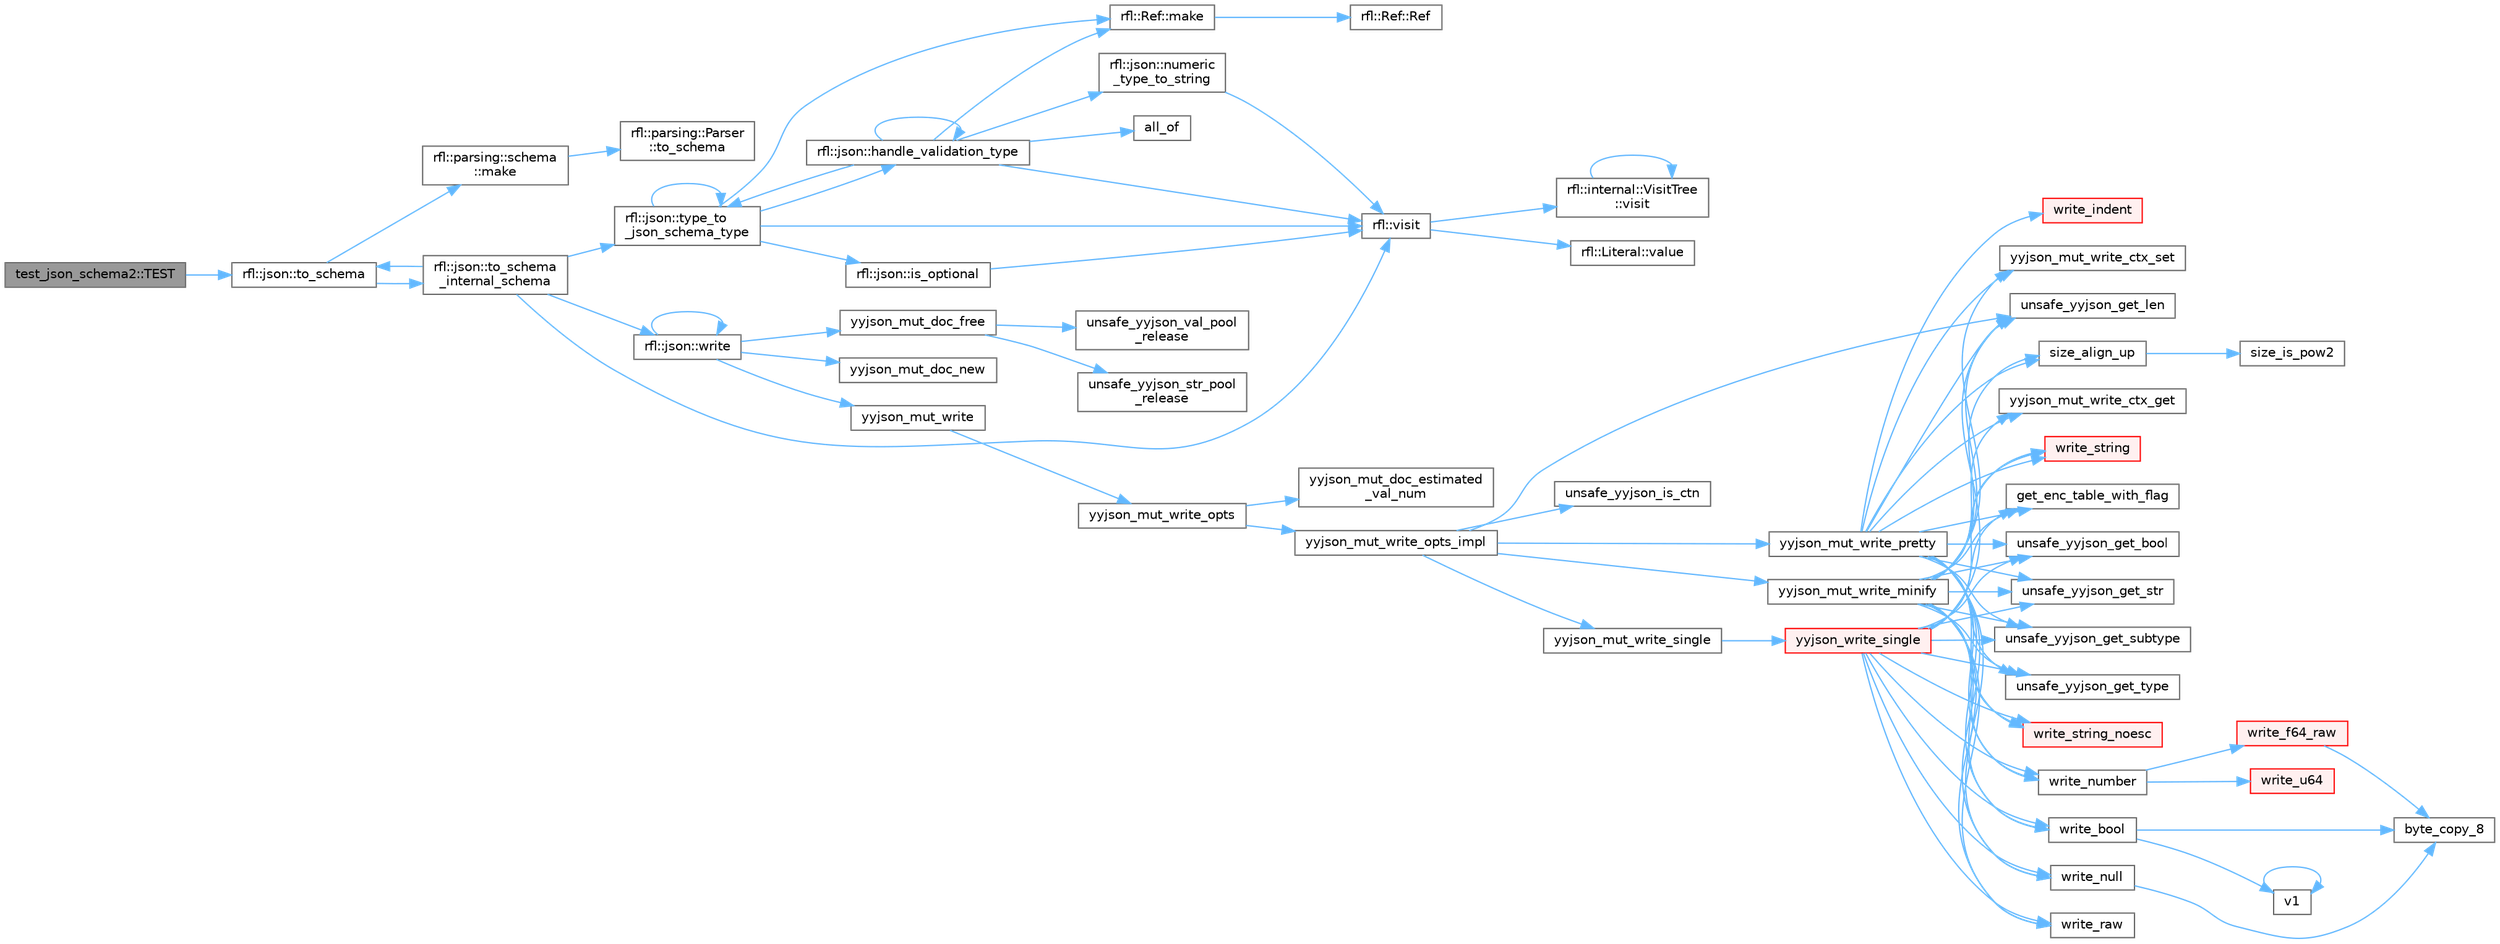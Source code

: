 digraph "test_json_schema2::TEST"
{
 // LATEX_PDF_SIZE
  bgcolor="transparent";
  edge [fontname=Helvetica,fontsize=10,labelfontname=Helvetica,labelfontsize=10];
  node [fontname=Helvetica,fontsize=10,shape=box,height=0.2,width=0.4];
  rankdir="LR";
  Node1 [id="Node000001",label="test_json_schema2::TEST",height=0.2,width=0.4,color="gray40", fillcolor="grey60", style="filled", fontcolor="black",tooltip=" "];
  Node1 -> Node2 [id="edge1_Node000001_Node000002",color="steelblue1",style="solid",tooltip=" "];
  Node2 [id="Node000002",label="rfl::json::to_schema",height=0.2,width=0.4,color="grey40", fillcolor="white", style="filled",URL="$namespacerfl_1_1json.html#a88db200032568f881dc57ded6b138608",tooltip="Returns the JSON schema for a class."];
  Node2 -> Node3 [id="edge2_Node000002_Node000003",color="steelblue1",style="solid",tooltip=" "];
  Node3 [id="Node000003",label="rfl::parsing::schema\l::make",height=0.2,width=0.4,color="grey40", fillcolor="white", style="filled",URL="$namespacerfl_1_1parsing_1_1schema.html#abde3ab3b84d1e866390452a4bcd9f414",tooltip=" "];
  Node3 -> Node4 [id="edge3_Node000003_Node000004",color="steelblue1",style="solid",tooltip=" "];
  Node4 [id="Node000004",label="rfl::parsing::Parser\l::to_schema",height=0.2,width=0.4,color="grey40", fillcolor="white", style="filled",URL="$structrfl_1_1parsing_1_1_parser.html#a1dafff3e2ac5cc6e4cf8472870a2481f",tooltip="Generates a schema for the underlying type."];
  Node2 -> Node5 [id="edge4_Node000002_Node000005",color="steelblue1",style="solid",tooltip=" "];
  Node5 [id="Node000005",label="rfl::json::to_schema\l_internal_schema",height=0.2,width=0.4,color="grey40", fillcolor="white", style="filled",URL="$namespacerfl_1_1json.html#a5a448f8d05a77ab8f70f982d62714e66",tooltip=" "];
  Node5 -> Node2 [id="edge5_Node000005_Node000002",color="steelblue1",style="solid",tooltip=" "];
  Node5 -> Node6 [id="edge6_Node000005_Node000006",color="steelblue1",style="solid",tooltip=" "];
  Node6 [id="Node000006",label="rfl::json::type_to\l_json_schema_type",height=0.2,width=0.4,color="grey40", fillcolor="white", style="filled",URL="$namespacerfl_1_1json.html#ae24022808448723f3e324e1230f283bc",tooltip=" "];
  Node6 -> Node7 [id="edge7_Node000006_Node000007",color="steelblue1",style="solid",tooltip=" "];
  Node7 [id="Node000007",label="rfl::json::handle_validation_type",height=0.2,width=0.4,color="grey40", fillcolor="white", style="filled",URL="$namespacerfl_1_1json.html#a2381abd4d0fd6f7a01e859a39affd539",tooltip=" "];
  Node7 -> Node8 [id="edge8_Node000007_Node000008",color="steelblue1",style="solid",tooltip=" "];
  Node8 [id="Node000008",label="all_of",height=0.2,width=0.4,color="grey40", fillcolor="white", style="filled",URL="$test__container__move__support_8h.html#a4c146b974f38f6dd39c7b6adfbc471b1",tooltip=" "];
  Node7 -> Node7 [id="edge9_Node000007_Node000007",color="steelblue1",style="solid",tooltip=" "];
  Node7 -> Node9 [id="edge10_Node000007_Node000009",color="steelblue1",style="solid",tooltip=" "];
  Node9 [id="Node000009",label="rfl::Ref::make",height=0.2,width=0.4,color="grey40", fillcolor="white", style="filled",URL="$classrfl_1_1_ref.html#a1501cd0fd114b2dd113fb3abe974275d",tooltip=" "];
  Node9 -> Node10 [id="edge11_Node000009_Node000010",color="steelblue1",style="solid",tooltip=" "];
  Node10 [id="Node000010",label="rfl::Ref::Ref",height=0.2,width=0.4,color="grey40", fillcolor="white", style="filled",URL="$classrfl_1_1_ref.html#a157d7b0b3b1bc2b0833c0843bf056d04",tooltip=" "];
  Node7 -> Node11 [id="edge12_Node000007_Node000011",color="steelblue1",style="solid",tooltip=" "];
  Node11 [id="Node000011",label="rfl::json::numeric\l_type_to_string",height=0.2,width=0.4,color="grey40", fillcolor="white", style="filled",URL="$namespacerfl_1_1json.html#aae763c97ab6ad93b8ff7d38a79539cb7",tooltip=" "];
  Node11 -> Node12 [id="edge13_Node000011_Node000012",color="steelblue1",style="solid",tooltip=" "];
  Node12 [id="Node000012",label="rfl::visit",height=0.2,width=0.4,color="grey40", fillcolor="white", style="filled",URL="$namespacerfl.html#ab818223fa1c483a720a5004db13c118b",tooltip=" "];
  Node12 -> Node13 [id="edge14_Node000012_Node000013",color="steelblue1",style="solid",tooltip=" "];
  Node13 [id="Node000013",label="rfl::Literal::value",height=0.2,width=0.4,color="grey40", fillcolor="white", style="filled",URL="$classrfl_1_1_literal.html#a12e1ef9245686c82fd03d9488a06249e",tooltip="Returns the value actually contained in the Literal."];
  Node12 -> Node14 [id="edge15_Node000012_Node000014",color="steelblue1",style="solid",tooltip=" "];
  Node14 [id="Node000014",label="rfl::internal::VisitTree\l::visit",height=0.2,width=0.4,color="grey40", fillcolor="white", style="filled",URL="$structrfl_1_1internal_1_1_visit_tree.html#a0f788884e011cf44fa9ed4f9b80d1bd8",tooltip="Evaluates a visitor pattern using a tree-like structure."];
  Node14 -> Node14 [id="edge16_Node000014_Node000014",color="steelblue1",style="solid",tooltip=" "];
  Node7 -> Node6 [id="edge17_Node000007_Node000006",color="steelblue1",style="solid",tooltip=" "];
  Node7 -> Node12 [id="edge18_Node000007_Node000012",color="steelblue1",style="solid",tooltip=" "];
  Node6 -> Node15 [id="edge19_Node000006_Node000015",color="steelblue1",style="solid",tooltip=" "];
  Node15 [id="Node000015",label="rfl::json::is_optional",height=0.2,width=0.4,color="grey40", fillcolor="white", style="filled",URL="$namespacerfl_1_1json.html#ae66a76b77665e87a609f2881f9e17dd0",tooltip=" "];
  Node15 -> Node12 [id="edge20_Node000015_Node000012",color="steelblue1",style="solid",tooltip=" "];
  Node6 -> Node9 [id="edge21_Node000006_Node000009",color="steelblue1",style="solid",tooltip=" "];
  Node6 -> Node6 [id="edge22_Node000006_Node000006",color="steelblue1",style="solid",tooltip=" "];
  Node6 -> Node12 [id="edge23_Node000006_Node000012",color="steelblue1",style="solid",tooltip=" "];
  Node5 -> Node12 [id="edge24_Node000005_Node000012",color="steelblue1",style="solid",tooltip=" "];
  Node5 -> Node16 [id="edge25_Node000005_Node000016",color="steelblue1",style="solid",tooltip=" "];
  Node16 [id="Node000016",label="rfl::json::write",height=0.2,width=0.4,color="grey40", fillcolor="white", style="filled",URL="$namespacerfl_1_1json.html#af39a23539424555b8c970d12a58e547f",tooltip="Returns a JSON string."];
  Node16 -> Node16 [id="edge26_Node000016_Node000016",color="steelblue1",style="solid",tooltip=" "];
  Node16 -> Node17 [id="edge27_Node000016_Node000017",color="steelblue1",style="solid",tooltip=" "];
  Node17 [id="Node000017",label="yyjson_mut_doc_free",height=0.2,width=0.4,color="grey40", fillcolor="white", style="filled",URL="$yyjson_8c.html#a473b53dd223f25a117a6fe3b543bfdb1",tooltip=" "];
  Node17 -> Node18 [id="edge28_Node000017_Node000018",color="steelblue1",style="solid",tooltip=" "];
  Node18 [id="Node000018",label="unsafe_yyjson_str_pool\l_release",height=0.2,width=0.4,color="grey40", fillcolor="white", style="filled",URL="$yyjson_8c.html#a68827985804124f8d26d256b07877cf9",tooltip=" "];
  Node17 -> Node19 [id="edge29_Node000017_Node000019",color="steelblue1",style="solid",tooltip=" "];
  Node19 [id="Node000019",label="unsafe_yyjson_val_pool\l_release",height=0.2,width=0.4,color="grey40", fillcolor="white", style="filled",URL="$yyjson_8c.html#a423ab190d8ce947af71ff1a45ab76805",tooltip=" "];
  Node16 -> Node20 [id="edge30_Node000016_Node000020",color="steelblue1",style="solid",tooltip=" "];
  Node20 [id="Node000020",label="yyjson_mut_doc_new",height=0.2,width=0.4,color="grey40", fillcolor="white", style="filled",URL="$yyjson_8c.html#a94a8c1c5f4e47e11e268d7f4c0e4cb1a",tooltip=" "];
  Node16 -> Node21 [id="edge31_Node000016_Node000021",color="steelblue1",style="solid",tooltip=" "];
  Node21 [id="Node000021",label="yyjson_mut_write",height=0.2,width=0.4,color="grey40", fillcolor="white", style="filled",URL="$yyjson_8h.html#a881e2ee3f487385810829df8bc675f1f",tooltip=" "];
  Node21 -> Node22 [id="edge32_Node000021_Node000022",color="steelblue1",style="solid",tooltip=" "];
  Node22 [id="Node000022",label="yyjson_mut_write_opts",height=0.2,width=0.4,color="grey40", fillcolor="white", style="filled",URL="$yyjson_8c.html#a43932e149602ddfcd9257648ea36e553",tooltip=" "];
  Node22 -> Node23 [id="edge33_Node000022_Node000023",color="steelblue1",style="solid",tooltip=" "];
  Node23 [id="Node000023",label="yyjson_mut_doc_estimated\l_val_num",height=0.2,width=0.4,color="grey40", fillcolor="white", style="filled",URL="$yyjson_8c.html#ac9cfbe501c1317baf92c53571c7333ee",tooltip=" "];
  Node22 -> Node24 [id="edge34_Node000022_Node000024",color="steelblue1",style="solid",tooltip=" "];
  Node24 [id="Node000024",label="yyjson_mut_write_opts_impl",height=0.2,width=0.4,color="grey40", fillcolor="white", style="filled",URL="$yyjson_8c.html#a9419498fed912dda63693d15ff91c74c",tooltip=" "];
  Node24 -> Node25 [id="edge35_Node000024_Node000025",color="steelblue1",style="solid",tooltip=" "];
  Node25 [id="Node000025",label="unsafe_yyjson_get_len",height=0.2,width=0.4,color="grey40", fillcolor="white", style="filled",URL="$yyjson_8h.html#a445bf8a7f9981e4797bf95db944ddf8f",tooltip=" "];
  Node24 -> Node26 [id="edge36_Node000024_Node000026",color="steelblue1",style="solid",tooltip=" "];
  Node26 [id="Node000026",label="unsafe_yyjson_is_ctn",height=0.2,width=0.4,color="grey40", fillcolor="white", style="filled",URL="$yyjson_8h.html#afe1e8995e63d29297d569c4a848bf5a2",tooltip=" "];
  Node24 -> Node27 [id="edge37_Node000024_Node000027",color="steelblue1",style="solid",tooltip=" "];
  Node27 [id="Node000027",label="yyjson_mut_write_minify",height=0.2,width=0.4,color="grey40", fillcolor="white", style="filled",URL="$yyjson_8c.html#a41b0f7caeaed5e6075fdbad6e37daa44",tooltip=" "];
  Node27 -> Node28 [id="edge38_Node000027_Node000028",color="steelblue1",style="solid",tooltip=" "];
  Node28 [id="Node000028",label="get_enc_table_with_flag",height=0.2,width=0.4,color="grey40", fillcolor="white", style="filled",URL="$yyjson_8c.html#a4b810e39a1c70f479ea48f4b6be239b0",tooltip=" "];
  Node27 -> Node29 [id="edge39_Node000027_Node000029",color="steelblue1",style="solid",tooltip=" "];
  Node29 [id="Node000029",label="size_align_up",height=0.2,width=0.4,color="grey40", fillcolor="white", style="filled",URL="$yyjson_8c.html#aee0ecba3f0e01a145a4bd084c40b53b6",tooltip=" "];
  Node29 -> Node30 [id="edge40_Node000029_Node000030",color="steelblue1",style="solid",tooltip=" "];
  Node30 [id="Node000030",label="size_is_pow2",height=0.2,width=0.4,color="grey40", fillcolor="white", style="filled",URL="$yyjson_8c.html#a9c435a75a5fc566d5382ba2646704a18",tooltip=" "];
  Node27 -> Node31 [id="edge41_Node000027_Node000031",color="steelblue1",style="solid",tooltip=" "];
  Node31 [id="Node000031",label="unsafe_yyjson_get_bool",height=0.2,width=0.4,color="grey40", fillcolor="white", style="filled",URL="$yyjson_8h.html#a3ef8c1e13a7f67eead2d945125769f90",tooltip=" "];
  Node27 -> Node25 [id="edge42_Node000027_Node000025",color="steelblue1",style="solid",tooltip=" "];
  Node27 -> Node32 [id="edge43_Node000027_Node000032",color="steelblue1",style="solid",tooltip=" "];
  Node32 [id="Node000032",label="unsafe_yyjson_get_str",height=0.2,width=0.4,color="grey40", fillcolor="white", style="filled",URL="$yyjson_8h.html#a879b3c14194afd5b60d663640998c020",tooltip=" "];
  Node27 -> Node33 [id="edge44_Node000027_Node000033",color="steelblue1",style="solid",tooltip=" "];
  Node33 [id="Node000033",label="unsafe_yyjson_get_subtype",height=0.2,width=0.4,color="grey40", fillcolor="white", style="filled",URL="$yyjson_8h.html#a735848e46f26bfe3dfb333c7f890205e",tooltip=" "];
  Node27 -> Node34 [id="edge45_Node000027_Node000034",color="steelblue1",style="solid",tooltip=" "];
  Node34 [id="Node000034",label="unsafe_yyjson_get_type",height=0.2,width=0.4,color="grey40", fillcolor="white", style="filled",URL="$yyjson_8h.html#a25aa2b2a33dccb9af7da4576b3cbe6ab",tooltip=" "];
  Node27 -> Node35 [id="edge46_Node000027_Node000035",color="steelblue1",style="solid",tooltip=" "];
  Node35 [id="Node000035",label="write_bool",height=0.2,width=0.4,color="grey40", fillcolor="white", style="filled",URL="$yyjson_8c.html#a8f48aafc5963521f3da75e2448f0d084",tooltip=" "];
  Node35 -> Node36 [id="edge47_Node000035_Node000036",color="steelblue1",style="solid",tooltip=" "];
  Node36 [id="Node000036",label="byte_copy_8",height=0.2,width=0.4,color="grey40", fillcolor="white", style="filled",URL="$yyjson_8c.html#a03dd49c937c12d9a85deaac184d25eb9",tooltip=" "];
  Node35 -> Node37 [id="edge48_Node000035_Node000037",color="steelblue1",style="solid",tooltip=" "];
  Node37 [id="Node000037",label="v1",height=0.2,width=0.4,color="grey40", fillcolor="white", style="filled",URL="$_tutorial___reshape_mat2_vec_8cpp.html#a10bd710692c91bc238f2e1da77730678",tooltip=" "];
  Node37 -> Node37 [id="edge49_Node000037_Node000037",color="steelblue1",style="solid",tooltip=" "];
  Node27 -> Node38 [id="edge50_Node000027_Node000038",color="steelblue1",style="solid",tooltip=" "];
  Node38 [id="Node000038",label="write_null",height=0.2,width=0.4,color="grey40", fillcolor="white", style="filled",URL="$yyjson_8c.html#a9ab2502373a7c2ad7decc10b76c47043",tooltip=" "];
  Node38 -> Node36 [id="edge51_Node000038_Node000036",color="steelblue1",style="solid",tooltip=" "];
  Node27 -> Node39 [id="edge52_Node000027_Node000039",color="steelblue1",style="solid",tooltip=" "];
  Node39 [id="Node000039",label="write_number",height=0.2,width=0.4,color="grey40", fillcolor="white", style="filled",URL="$yyjson_8c.html#a7a6eb98c82d060a1b4b1b25ae9169770",tooltip=" "];
  Node39 -> Node40 [id="edge53_Node000039_Node000040",color="steelblue1",style="solid",tooltip=" "];
  Node40 [id="Node000040",label="write_f64_raw",height=0.2,width=0.4,color="red", fillcolor="#FFF0F0", style="filled",URL="$yyjson_8c.html#a429024eddbd3335464adf309aef2db7f",tooltip=" "];
  Node40 -> Node36 [id="edge54_Node000040_Node000036",color="steelblue1",style="solid",tooltip=" "];
  Node39 -> Node77 [id="edge55_Node000039_Node000077",color="steelblue1",style="solid",tooltip=" "];
  Node77 [id="Node000077",label="write_u64",height=0.2,width=0.4,color="red", fillcolor="#FFF0F0", style="filled",URL="$yyjson_8c.html#aa2f06c8a20b378eb29cfe95d0af5c95e",tooltip=" "];
  Node27 -> Node83 [id="edge56_Node000027_Node000083",color="steelblue1",style="solid",tooltip=" "];
  Node83 [id="Node000083",label="write_raw",height=0.2,width=0.4,color="grey40", fillcolor="white", style="filled",URL="$yyjson_8c.html#a595a43099038f73ab0af2b4209b1f0fd",tooltip=" "];
  Node27 -> Node84 [id="edge57_Node000027_Node000084",color="steelblue1",style="solid",tooltip=" "];
  Node84 [id="Node000084",label="write_string",height=0.2,width=0.4,color="red", fillcolor="#FFF0F0", style="filled",URL="$yyjson_8c.html#a1aadf662e6fc22a6419db27146e38472",tooltip=" "];
  Node27 -> Node89 [id="edge58_Node000027_Node000089",color="steelblue1",style="solid",tooltip=" "];
  Node89 [id="Node000089",label="write_string_noesc",height=0.2,width=0.4,color="red", fillcolor="#FFF0F0", style="filled",URL="$yyjson_8c.html#ab1d27351bed7d1f6f632f75dcf9846de",tooltip=" "];
  Node27 -> Node90 [id="edge59_Node000027_Node000090",color="steelblue1",style="solid",tooltip=" "];
  Node90 [id="Node000090",label="yyjson_mut_write_ctx_get",height=0.2,width=0.4,color="grey40", fillcolor="white", style="filled",URL="$yyjson_8c.html#a7330d6789bda008b50a3a964e17629c4",tooltip=" "];
  Node27 -> Node91 [id="edge60_Node000027_Node000091",color="steelblue1",style="solid",tooltip=" "];
  Node91 [id="Node000091",label="yyjson_mut_write_ctx_set",height=0.2,width=0.4,color="grey40", fillcolor="white", style="filled",URL="$yyjson_8c.html#ad170c12cec69275d5f79d760bd3b1a0a",tooltip=" "];
  Node24 -> Node92 [id="edge61_Node000024_Node000092",color="steelblue1",style="solid",tooltip=" "];
  Node92 [id="Node000092",label="yyjson_mut_write_pretty",height=0.2,width=0.4,color="grey40", fillcolor="white", style="filled",URL="$yyjson_8c.html#a5bd41dfbb867b6521e1f7571f3615b0f",tooltip=" "];
  Node92 -> Node28 [id="edge62_Node000092_Node000028",color="steelblue1",style="solid",tooltip=" "];
  Node92 -> Node29 [id="edge63_Node000092_Node000029",color="steelblue1",style="solid",tooltip=" "];
  Node92 -> Node31 [id="edge64_Node000092_Node000031",color="steelblue1",style="solid",tooltip=" "];
  Node92 -> Node25 [id="edge65_Node000092_Node000025",color="steelblue1",style="solid",tooltip=" "];
  Node92 -> Node32 [id="edge66_Node000092_Node000032",color="steelblue1",style="solid",tooltip=" "];
  Node92 -> Node33 [id="edge67_Node000092_Node000033",color="steelblue1",style="solid",tooltip=" "];
  Node92 -> Node34 [id="edge68_Node000092_Node000034",color="steelblue1",style="solid",tooltip=" "];
  Node92 -> Node35 [id="edge69_Node000092_Node000035",color="steelblue1",style="solid",tooltip=" "];
  Node92 -> Node93 [id="edge70_Node000092_Node000093",color="steelblue1",style="solid",tooltip=" "];
  Node93 [id="Node000093",label="write_indent",height=0.2,width=0.4,color="red", fillcolor="#FFF0F0", style="filled",URL="$yyjson_8c.html#ac6e21689f9ccf3981672a321d7d02e47",tooltip=" "];
  Node92 -> Node38 [id="edge71_Node000092_Node000038",color="steelblue1",style="solid",tooltip=" "];
  Node92 -> Node39 [id="edge72_Node000092_Node000039",color="steelblue1",style="solid",tooltip=" "];
  Node92 -> Node83 [id="edge73_Node000092_Node000083",color="steelblue1",style="solid",tooltip=" "];
  Node92 -> Node84 [id="edge74_Node000092_Node000084",color="steelblue1",style="solid",tooltip=" "];
  Node92 -> Node89 [id="edge75_Node000092_Node000089",color="steelblue1",style="solid",tooltip=" "];
  Node92 -> Node90 [id="edge76_Node000092_Node000090",color="steelblue1",style="solid",tooltip=" "];
  Node92 -> Node91 [id="edge77_Node000092_Node000091",color="steelblue1",style="solid",tooltip=" "];
  Node24 -> Node94 [id="edge78_Node000024_Node000094",color="steelblue1",style="solid",tooltip=" "];
  Node94 [id="Node000094",label="yyjson_mut_write_single",height=0.2,width=0.4,color="grey40", fillcolor="white", style="filled",URL="$yyjson_8c.html#a6453eece4aede41c7d909075ad2980e0",tooltip=" "];
  Node94 -> Node95 [id="edge79_Node000094_Node000095",color="steelblue1",style="solid",tooltip=" "];
  Node95 [id="Node000095",label="yyjson_write_single",height=0.2,width=0.4,color="red", fillcolor="#FFF0F0", style="filled",URL="$yyjson_8c.html#a083e9d39ef4daa8ddc5c6474ccf5e468",tooltip=" "];
  Node95 -> Node28 [id="edge80_Node000095_Node000028",color="steelblue1",style="solid",tooltip=" "];
  Node95 -> Node31 [id="edge81_Node000095_Node000031",color="steelblue1",style="solid",tooltip=" "];
  Node95 -> Node25 [id="edge82_Node000095_Node000025",color="steelblue1",style="solid",tooltip=" "];
  Node95 -> Node32 [id="edge83_Node000095_Node000032",color="steelblue1",style="solid",tooltip=" "];
  Node95 -> Node33 [id="edge84_Node000095_Node000033",color="steelblue1",style="solid",tooltip=" "];
  Node95 -> Node34 [id="edge85_Node000095_Node000034",color="steelblue1",style="solid",tooltip=" "];
  Node95 -> Node35 [id="edge86_Node000095_Node000035",color="steelblue1",style="solid",tooltip=" "];
  Node95 -> Node38 [id="edge87_Node000095_Node000038",color="steelblue1",style="solid",tooltip=" "];
  Node95 -> Node39 [id="edge88_Node000095_Node000039",color="steelblue1",style="solid",tooltip=" "];
  Node95 -> Node83 [id="edge89_Node000095_Node000083",color="steelblue1",style="solid",tooltip=" "];
  Node95 -> Node84 [id="edge90_Node000095_Node000084",color="steelblue1",style="solid",tooltip=" "];
  Node95 -> Node89 [id="edge91_Node000095_Node000089",color="steelblue1",style="solid",tooltip=" "];
}
